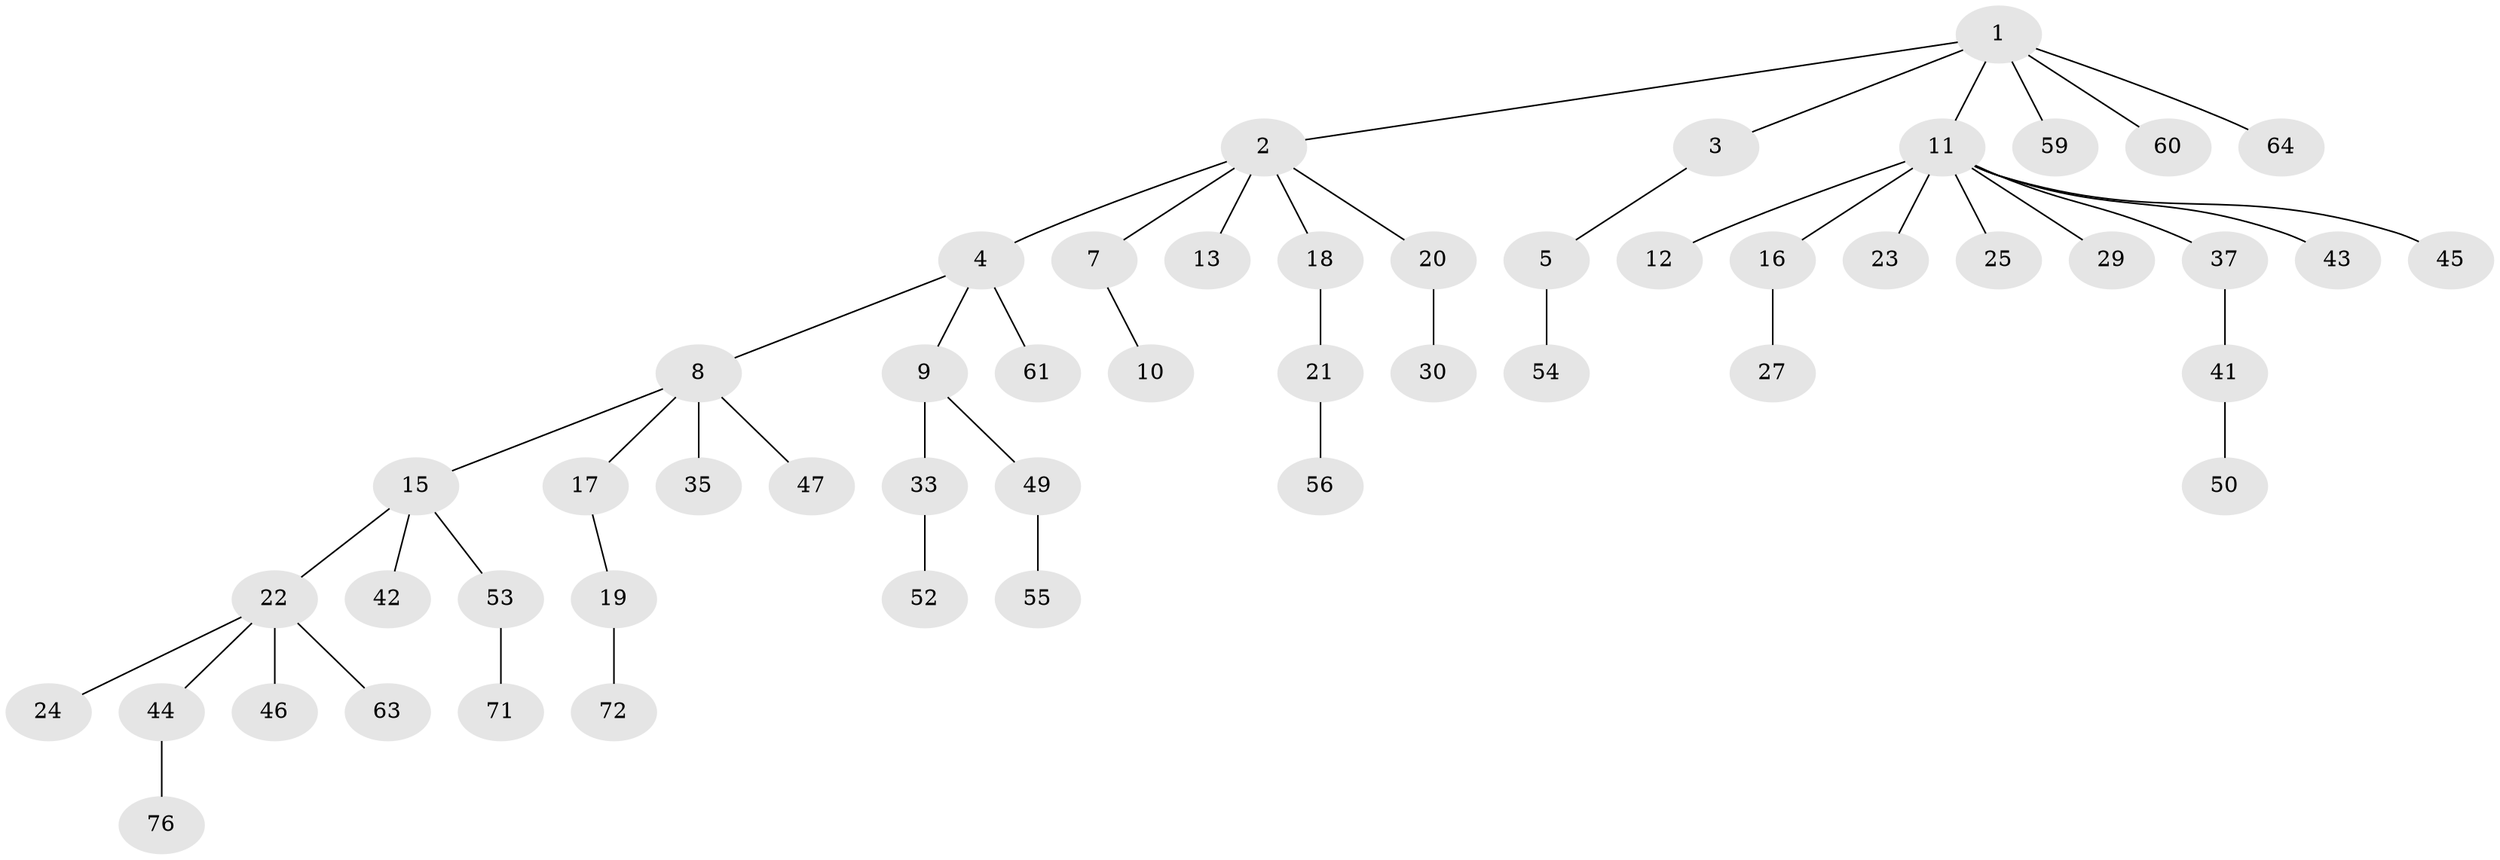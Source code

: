 // Generated by graph-tools (version 1.1) at 2025/24/03/03/25 07:24:07]
// undirected, 51 vertices, 50 edges
graph export_dot {
graph [start="1"]
  node [color=gray90,style=filled];
  1 [super="+6"];
  2 [super="+74"];
  3 [super="+73"];
  4 [super="+40"];
  5 [super="+62"];
  7;
  8 [super="+14"];
  9;
  10;
  11 [super="+28"];
  12;
  13 [super="+51"];
  15 [super="+31"];
  16 [super="+34"];
  17;
  18 [super="+26"];
  19 [super="+38"];
  20 [super="+32"];
  21;
  22 [super="+39"];
  23;
  24;
  25;
  27;
  29;
  30 [super="+57"];
  33 [super="+48"];
  35 [super="+36"];
  37 [super="+68"];
  41 [super="+65"];
  42;
  43 [super="+58"];
  44 [super="+66"];
  45;
  46;
  47 [super="+69"];
  49 [super="+67"];
  50;
  52;
  53;
  54;
  55;
  56 [super="+70"];
  59;
  60 [super="+75"];
  61;
  63;
  64;
  71;
  72;
  76;
  1 -- 2;
  1 -- 3;
  1 -- 59;
  1 -- 64;
  1 -- 11;
  1 -- 60;
  2 -- 4;
  2 -- 7;
  2 -- 13;
  2 -- 18;
  2 -- 20;
  3 -- 5;
  4 -- 8;
  4 -- 9;
  4 -- 61;
  5 -- 54;
  7 -- 10;
  8 -- 15;
  8 -- 35;
  8 -- 17;
  8 -- 47;
  9 -- 33;
  9 -- 49;
  11 -- 12;
  11 -- 16;
  11 -- 23;
  11 -- 25;
  11 -- 29;
  11 -- 43;
  11 -- 37;
  11 -- 45;
  15 -- 22;
  15 -- 53;
  15 -- 42;
  16 -- 27;
  17 -- 19;
  18 -- 21;
  19 -- 72;
  20 -- 30;
  21 -- 56;
  22 -- 24;
  22 -- 44;
  22 -- 63;
  22 -- 46;
  33 -- 52;
  37 -- 41;
  41 -- 50;
  44 -- 76;
  49 -- 55;
  53 -- 71;
}
